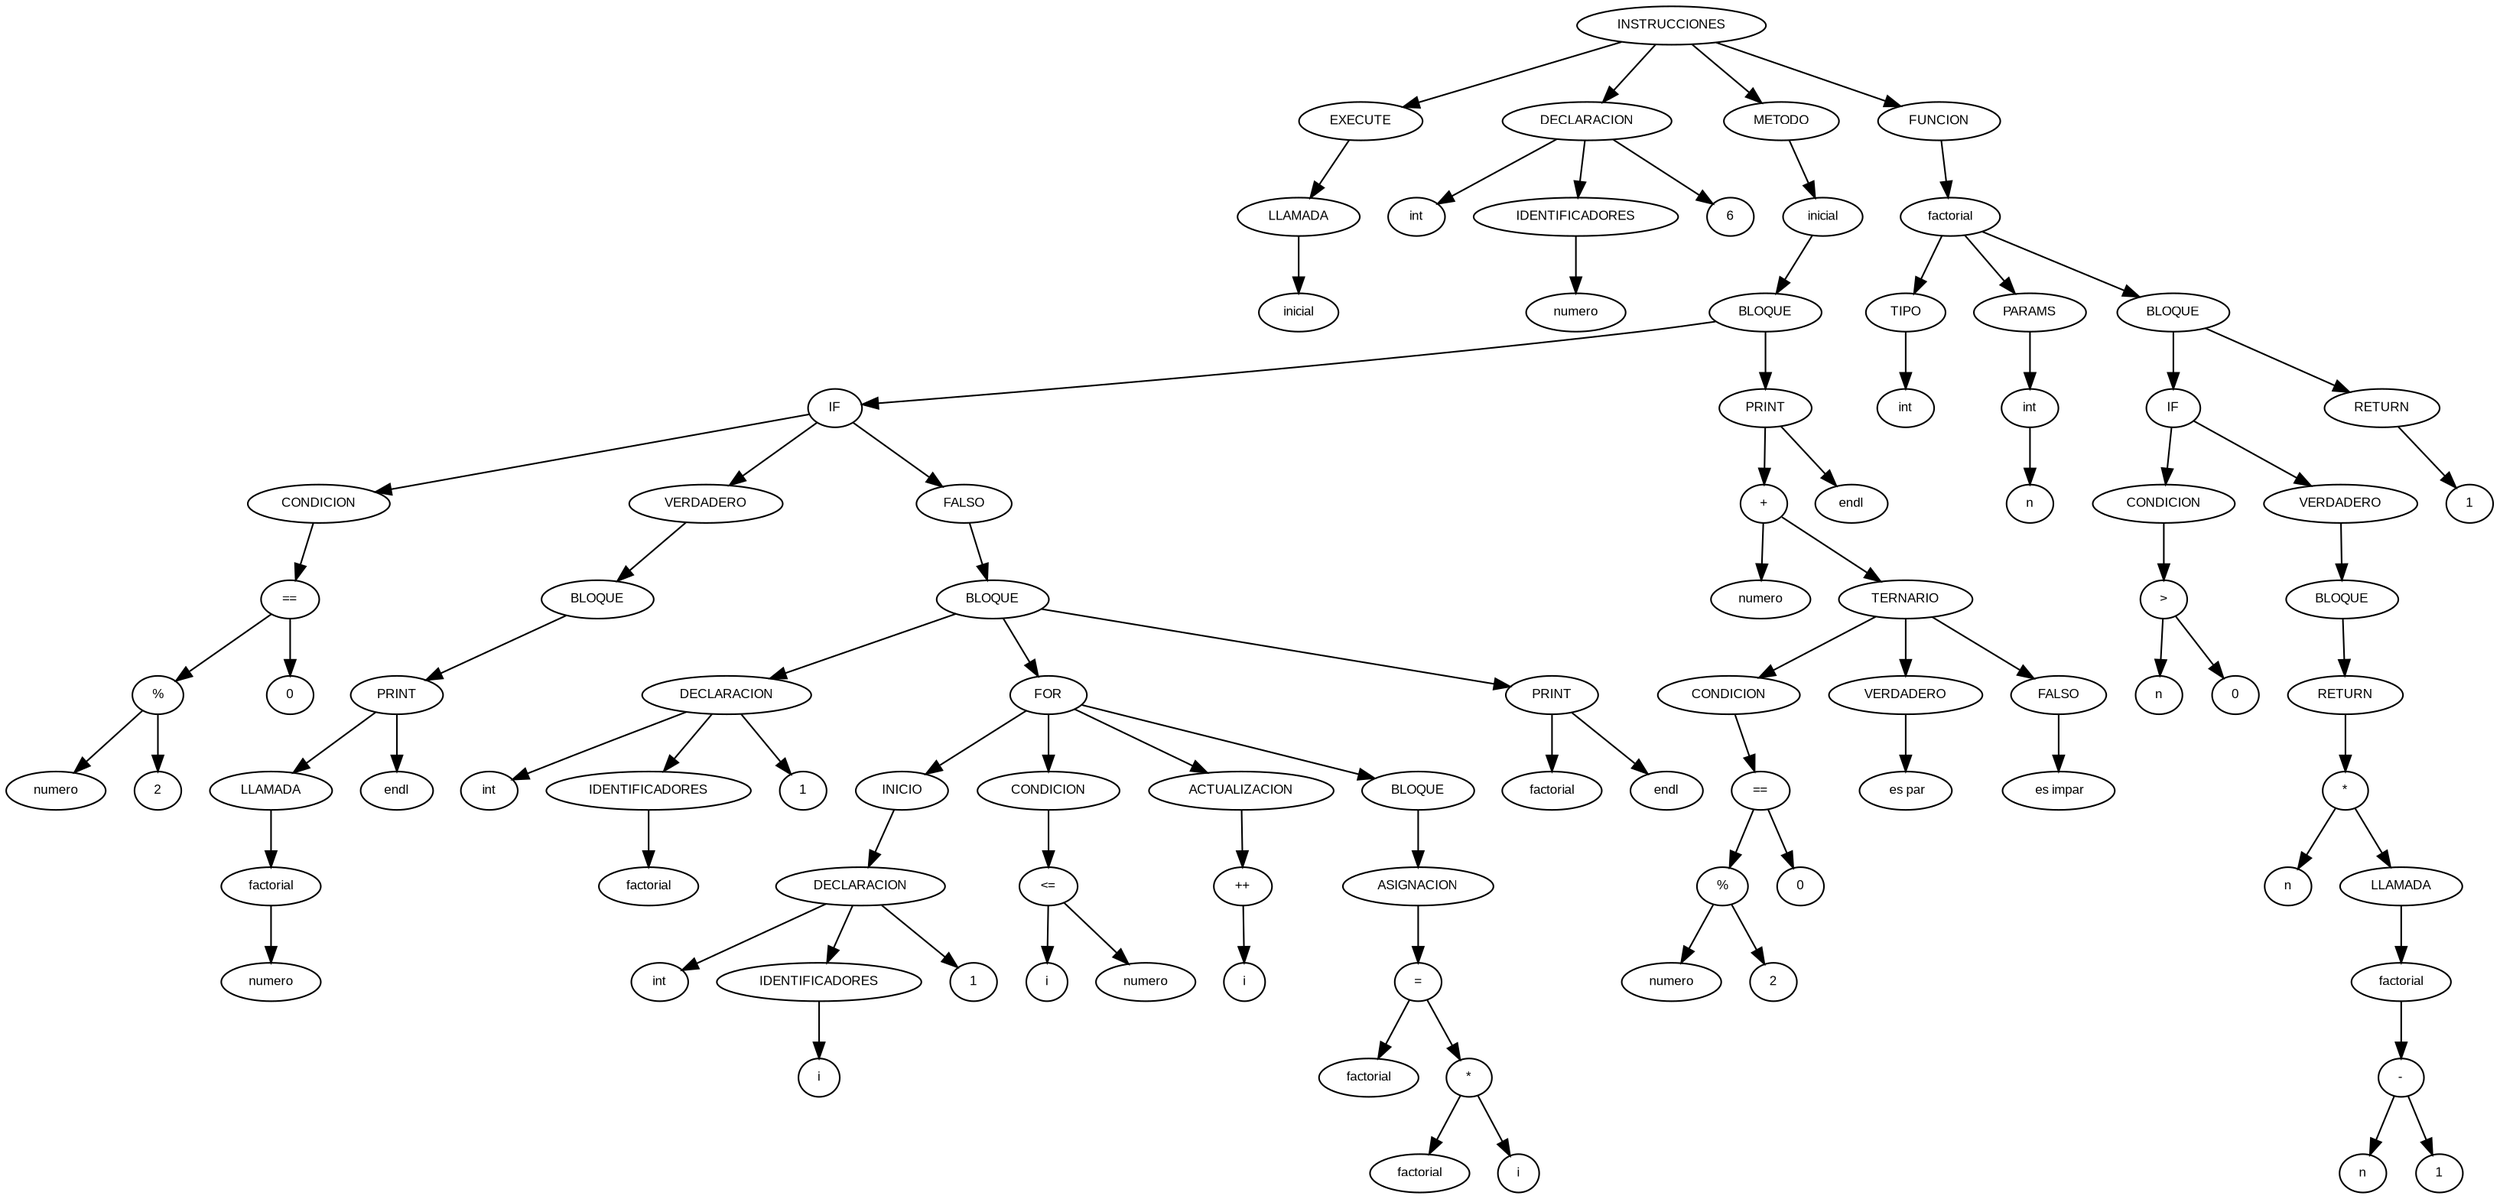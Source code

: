 digraph AST {
	graph[fontname="Arial" labelloc="t"];
	node[fontname="Arial" fontsize="8" width="0" height="0"];
	edge[fontname="Arial"];
	node0[label = "INSTRUCCIONES"];
	node10[label = "EXECUTE"];
	node200[label = "LLAMADA"];
	node3000[label = "inicial"];
	node200 -> node3000;
	node10 -> node200;
	node0 -> node10;
	node11[label = "DECLARACION"];
	node210[label = "int"];
	node11 -> node210;
	node211[label = "IDENTIFICADORES"];
	node3110[label = "numero"];
	node211 -> node3110;
	node11 -> node211;
	node212[label = "6"];
	node11 -> node212;
	node0 -> node11;
	node12[label = "METODO"];
	node220[label = "inicial"];
	node3200[label = "BLOQUE"];
	node42000[label = "IF"];
	node520000[label = "CONDICION"];
	node6200000[label = "=="];
	node72000000[label = "%"];
	node820000000[label = "numero"];
	node72000000 -> node820000000;
	node820000001[label = "2"];
	node72000000 -> node820000001;
	node6200000 -> node72000000;
	node72000001[label = "0"];
	node6200000 -> node72000001;
	node520000 -> node6200000;
	node42000 -> node520000;
	node520001[label = "VERDADERO"];
	node6200010[label = "BLOQUE"];
	node72000100[label = "PRINT"];
	node820001000[label = "LLAMADA"];
	node9200010000[label = "factorial"];
	node102000100000[label = "numero"];
	node9200010000 -> node102000100000;
	node820001000 -> node9200010000;
	node72000100 -> node820001000;
	node820001001[label = "endl"];
	node72000100 -> node820001001;
	node6200010 -> node72000100;
	node520001 -> node6200010;
	node42000 -> node520001;
	node520002[label = "FALSO"];
	node6200020[label = "BLOQUE"];
	node72000200[label = "DECLARACION"];
	node820002000[label = "int"];
	node72000200 -> node820002000;
	node820002001[label = "IDENTIFICADORES"];
	node9200020010[label = "factorial"];
	node820002001 -> node9200020010;
	node72000200 -> node820002001;
	node820002002[label = "1"];
	node72000200 -> node820002002;
	node6200020 -> node72000200;
	node72000201[label = "FOR"];
	node820002010[label = "INICIO"];
	node9200020100[label = "DECLARACION"];
	node102000201000[label = "int"];
	node9200020100 -> node102000201000;
	node102000201001[label = "IDENTIFICADORES"];
	node1120002010010[label = "i"];
	node102000201001 -> node1120002010010;
	node9200020100 -> node102000201001;
	node102000201002[label = "1"];
	node9200020100 -> node102000201002;
	node820002010 -> node9200020100;
	node72000201 -> node820002010;
	node820002011[label = "CONDICION"];
	node9200020110[label = "<="];
	node102000201100[label = "i"];
	node9200020110 -> node102000201100;
	node102000201101[label = "numero"];
	node9200020110 -> node102000201101;
	node820002011 -> node9200020110;
	node72000201 -> node820002011;
	node820002012[label = "ACTUALIZACION"];
	node9200020120[label = "++"];
	node102000201200[label = "i"];
	node9200020120 -> node102000201200;
	node820002012 -> node9200020120;
	node72000201 -> node820002012;
	node820002013[label = "BLOQUE"];
	node9200020130[label = "ASIGNACION"];
	node102000201300[label = "="];
	node1120002013000[label = "factorial"];
	node102000201300 -> node1120002013000;
	node1120002013001[label = "*"];
	node12200020130010[label = "factorial"];
	node1120002013001 -> node12200020130010;
	node12200020130011[label = "i"];
	node1120002013001 -> node12200020130011;
	node102000201300 -> node1120002013001;
	node9200020130 -> node102000201300;
	node820002013 -> node9200020130;
	node72000201 -> node820002013;
	node6200020 -> node72000201;
	node72000202[label = "PRINT"];
	node820002020[label = "factorial"];
	node72000202 -> node820002020;
	node820002021[label = "endl"];
	node72000202 -> node820002021;
	node6200020 -> node72000202;
	node520002 -> node6200020;
	node42000 -> node520002;
	node3200 -> node42000;
	node42001[label = "PRINT"];
	node520010[label = "+"];
	node6200100[label = "numero"];
	node520010 -> node6200100;
	node6200101[label = "TERNARIO"];
	node72001010[label = "CONDICION"];
	node820010100[label = "=="];
	node9200101000[label = "%"];
	node102001010000[label = "numero"];
	node9200101000 -> node102001010000;
	node102001010001[label = "2"];
	node9200101000 -> node102001010001;
	node820010100 -> node9200101000;
	node9200101001[label = "0"];
	node820010100 -> node9200101001;
	node72001010 -> node820010100;
	node6200101 -> node72001010;
	node72001011[label = "VERDADERO"];
	node820010110[label = " es par"];
	node72001011 -> node820010110;
	node6200101 -> node72001011;
	node72001012[label = "FALSO"];
	node820010120[label = " es impar"];
	node72001012 -> node820010120;
	node6200101 -> node72001012;
	node520010 -> node6200101;
	node42001 -> node520010;
	node520011[label = "endl"];
	node42001 -> node520011;
	node3200 -> node42001;
	node220 -> node3200;
	node12 -> node220;
	node0 -> node12;
	node13[label = "FUNCION"];
	node230[label = "factorial"];
	node3300[label = "TIPO"];
	node43000[label = "int"];
	node3300 -> node43000;
	node230 -> node3300;
	node3301[label = "PARAMS"];
	node43010[label = "int"];
	node530100[label = "n"];
	node43010 -> node530100;
	node3301 -> node43010;
	node230 -> node3301;
	node3302[label = "BLOQUE"];
	node43020[label = "IF"];
	node530200[label = "CONDICION"];
	node6302000[label = ">"];
	node73020000[label = "n"];
	node6302000 -> node73020000;
	node73020001[label = "0"];
	node6302000 -> node73020001;
	node530200 -> node6302000;
	node43020 -> node530200;
	node530201[label = "VERDADERO"];
	node6302010[label = "BLOQUE"];
	node73020100[label = "RETURN"];
	node830201000[label = "*"];
	node9302010000[label = "n"];
	node830201000 -> node9302010000;
	node9302010001[label = "LLAMADA"];
	node103020100010[label = "factorial"];
	node1130201000100[label = "-"];
	node12302010001000[label = "n"];
	node1130201000100 -> node12302010001000;
	node12302010001001[label = "1"];
	node1130201000100 -> node12302010001001;
	node103020100010 -> node1130201000100;
	node9302010001 -> node103020100010;
	node830201000 -> node9302010001;
	node73020100 -> node830201000;
	node6302010 -> node73020100;
	node530201 -> node6302010;
	node43020 -> node530201;
	node3302 -> node43020;
	node43021[label = "RETURN"];
	node530210[label = "1"];
	node43021 -> node530210;
	node3302 -> node43021;
	node230 -> node3302;
	node13 -> node230;
	node0 -> node13;
}